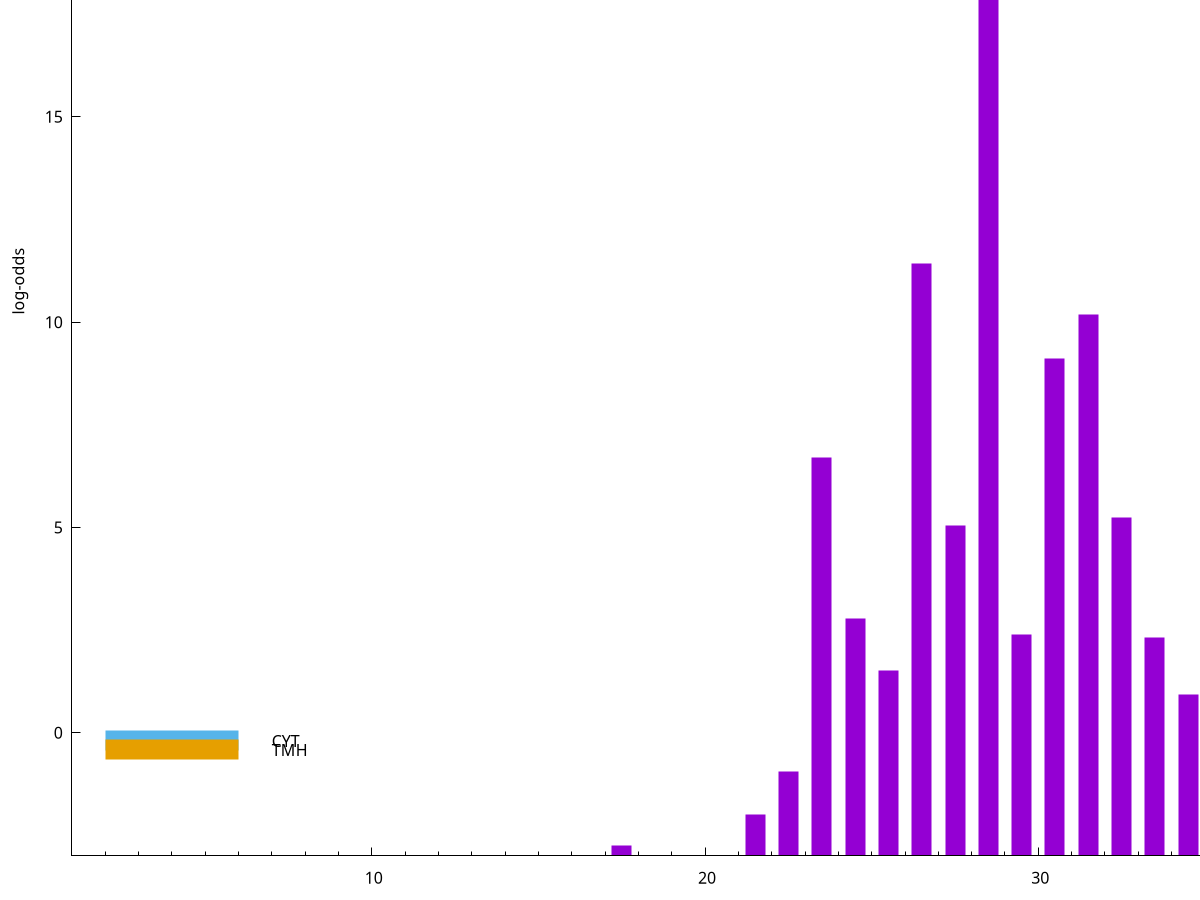 set title "LipoP predictions for SRR5666408.gff"
set size 2., 1.4
set xrange [1:70] 
set mxtics 10
set yrange [-3:25]
set y2range [0:28]
set ylabel "log-odds"
set term postscript eps color solid "Helvetica" 30
set output "SRR5666408.gff11.eps"
set arrow from 2,23.5369 to 6,23.5369 nohead lt 1 lw 20
set label "SpI" at 7,23.5369
set arrow from 2,-0.200913 to 6,-0.200913 nohead lt 3 lw 20
set label "CYT" at 7,-0.200913
set arrow from 2,-0.418678 to 6,-0.418678 nohead lt 4 lw 20
set label "TMH" at 7,-0.418678
set arrow from 2,23.5369 to 6,23.5369 nohead lt 1 lw 20
set label "SpI" at 7,23.5369
# NOTE: The scores below are the log-odds scores with the threshold
# NOTE: subtracted (a hack to make gnuplot make the histogram all
# NOTE: look nice).
plot "-" axes x1y2 title "" with impulses lt 1 lw 20
28.500000 26.536300
26.500000 14.426700
31.500000 13.187100
30.500000 12.104700
23.500000 9.708540
32.500000 8.249780
27.500000 8.046780
24.500000 5.790110
29.500000 5.390840
33.500000 5.322010
25.500000 4.512600
34.500000 3.931142
22.500000 2.049230
21.500000 0.996920
17.500000 0.243060
e
exit
